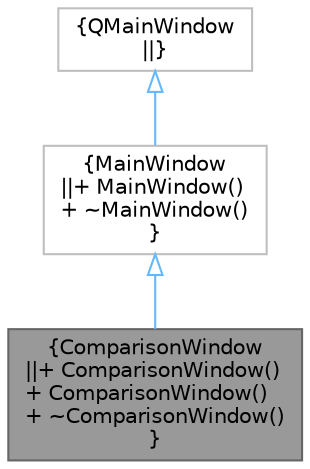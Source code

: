 digraph "ComparisonWindow"
{
 // LATEX_PDF_SIZE
  bgcolor="transparent";
  edge [fontname=Helvetica,fontsize=10,labelfontname=Helvetica,labelfontsize=10];
  node [fontname=Helvetica,fontsize=10,shape=box,height=0.2,width=0.4];
  Node1 [label="{ComparisonWindow\n||+ ComparisonWindow()\l+ ComparisonWindow()\l+ ~ComparisonWindow()\l}",height=0.2,width=0.4,color="gray40", fillcolor="grey60", style="filled", fontcolor="black",tooltip=" "];
  Node2 -> Node1 [dir="back",color="steelblue1",style="solid",arrowtail="onormal"];
  Node2 [label="{MainWindow\n||+ MainWindow()\l+ ~MainWindow()\l}",height=0.2,width=0.4,color="grey75", fillcolor="white", style="filled",URL="$class_main_window.html",tooltip=" "];
  Node3 -> Node2 [dir="back",color="steelblue1",style="solid",arrowtail="onormal"];
  Node3 [label="{QMainWindow\n||}",height=0.2,width=0.4,color="grey75", fillcolor="white", style="filled",tooltip=" "];
}
